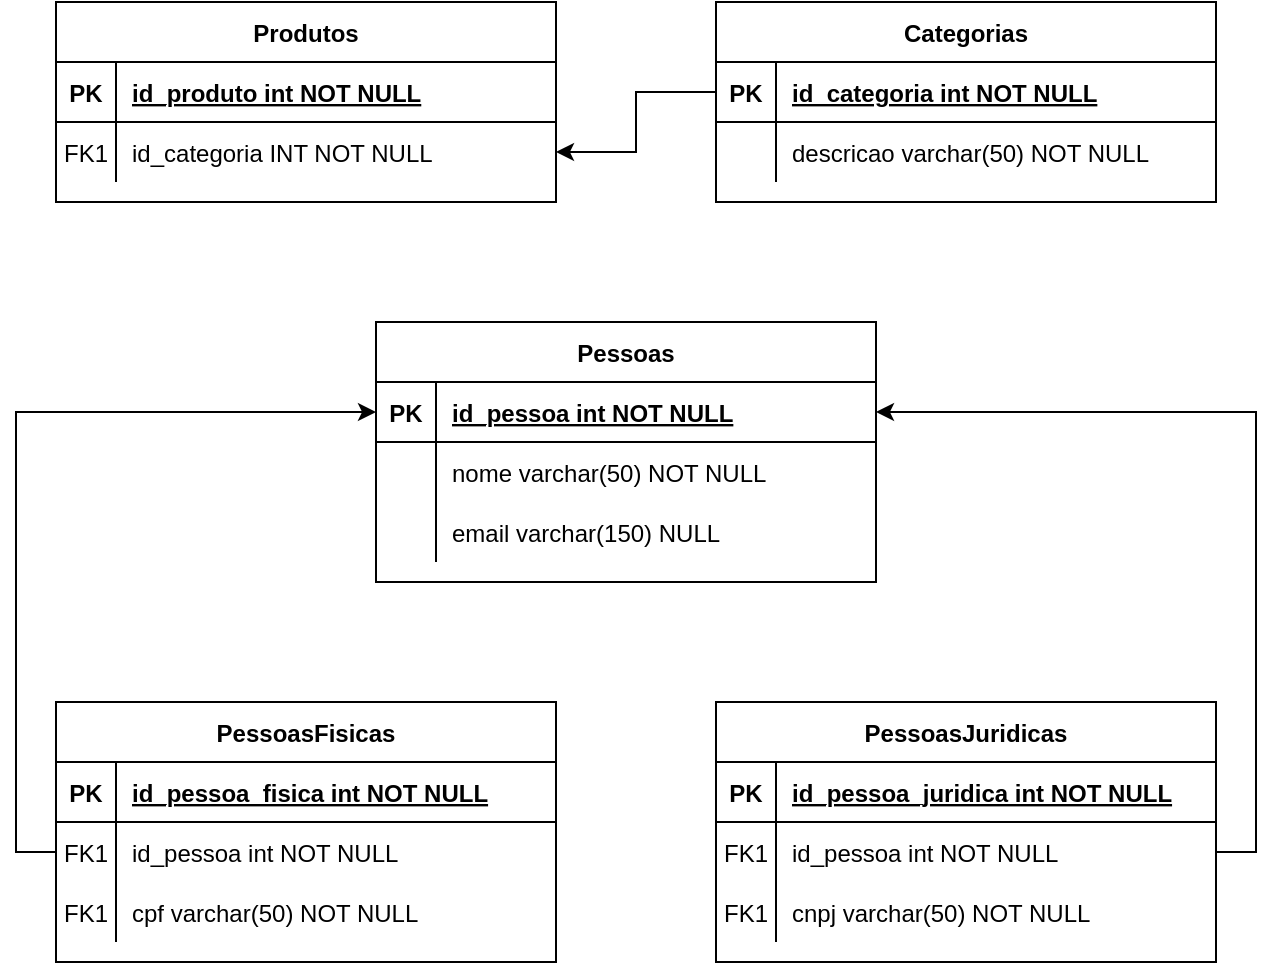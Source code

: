<mxfile version="13.7.9" type="device"><diagram id="R2lEEEUBdFMjLlhIrx00" name="Page-1"><mxGraphModel dx="768" dy="482" grid="1" gridSize="10" guides="1" tooltips="1" connect="1" arrows="1" fold="1" page="1" pageScale="1" pageWidth="850" pageHeight="1100" math="0" shadow="0" extFonts="Permanent Marker^https://fonts.googleapis.com/css?family=Permanent+Marker"><root><mxCell id="0"/><mxCell id="1" parent="0"/><mxCell id="6kqqC9r74xzRkvMFq7rY-1" value="Pessoas" style="shape=table;startSize=30;container=1;collapsible=1;childLayout=tableLayout;fixedRows=1;rowLines=0;fontStyle=1;align=center;resizeLast=1;" vertex="1" parent="1"><mxGeometry x="310" y="290" width="250" height="130" as="geometry"/></mxCell><mxCell id="6kqqC9r74xzRkvMFq7rY-2" value="" style="shape=partialRectangle;collapsible=0;dropTarget=0;pointerEvents=0;fillColor=none;points=[[0,0.5],[1,0.5]];portConstraint=eastwest;top=0;left=0;right=0;bottom=1;" vertex="1" parent="6kqqC9r74xzRkvMFq7rY-1"><mxGeometry y="30" width="250" height="30" as="geometry"/></mxCell><mxCell id="6kqqC9r74xzRkvMFq7rY-3" value="PK" style="shape=partialRectangle;overflow=hidden;connectable=0;fillColor=none;top=0;left=0;bottom=0;right=0;fontStyle=1;" vertex="1" parent="6kqqC9r74xzRkvMFq7rY-2"><mxGeometry width="30" height="30" as="geometry"/></mxCell><mxCell id="6kqqC9r74xzRkvMFq7rY-4" value="id_pessoa int NOT NULL " style="shape=partialRectangle;overflow=hidden;connectable=0;fillColor=none;top=0;left=0;bottom=0;right=0;align=left;spacingLeft=6;fontStyle=5;" vertex="1" parent="6kqqC9r74xzRkvMFq7rY-2"><mxGeometry x="30" width="220" height="30" as="geometry"/></mxCell><mxCell id="6kqqC9r74xzRkvMFq7rY-5" value="" style="shape=partialRectangle;collapsible=0;dropTarget=0;pointerEvents=0;fillColor=none;points=[[0,0.5],[1,0.5]];portConstraint=eastwest;top=0;left=0;right=0;bottom=0;" vertex="1" parent="6kqqC9r74xzRkvMFq7rY-1"><mxGeometry y="60" width="250" height="30" as="geometry"/></mxCell><mxCell id="6kqqC9r74xzRkvMFq7rY-6" value="" style="shape=partialRectangle;overflow=hidden;connectable=0;fillColor=none;top=0;left=0;bottom=0;right=0;" vertex="1" parent="6kqqC9r74xzRkvMFq7rY-5"><mxGeometry width="30" height="30" as="geometry"/></mxCell><mxCell id="6kqqC9r74xzRkvMFq7rY-7" value="nome varchar(50) NOT NULL" style="shape=partialRectangle;overflow=hidden;connectable=0;fillColor=none;top=0;left=0;bottom=0;right=0;align=left;spacingLeft=6;" vertex="1" parent="6kqqC9r74xzRkvMFq7rY-5"><mxGeometry x="30" width="220" height="30" as="geometry"/></mxCell><mxCell id="6kqqC9r74xzRkvMFq7rY-27" value="" style="shape=partialRectangle;collapsible=0;dropTarget=0;pointerEvents=0;fillColor=none;points=[[0,0.5],[1,0.5]];portConstraint=eastwest;top=0;left=0;right=0;bottom=0;" vertex="1" parent="6kqqC9r74xzRkvMFq7rY-1"><mxGeometry y="90" width="250" height="30" as="geometry"/></mxCell><mxCell id="6kqqC9r74xzRkvMFq7rY-28" value="" style="shape=partialRectangle;overflow=hidden;connectable=0;fillColor=none;top=0;left=0;bottom=0;right=0;" vertex="1" parent="6kqqC9r74xzRkvMFq7rY-27"><mxGeometry width="30" height="30" as="geometry"/></mxCell><mxCell id="6kqqC9r74xzRkvMFq7rY-29" value="email varchar(150) NULL" style="shape=partialRectangle;overflow=hidden;connectable=0;fillColor=none;top=0;left=0;bottom=0;right=0;align=left;spacingLeft=6;" vertex="1" parent="6kqqC9r74xzRkvMFq7rY-27"><mxGeometry x="30" width="220" height="30" as="geometry"/></mxCell><mxCell id="6kqqC9r74xzRkvMFq7rY-22" style="edgeStyle=orthogonalEdgeStyle;rounded=0;orthogonalLoop=1;jettySize=auto;html=1;entryX=1;entryY=0.5;entryDx=0;entryDy=0;" edge="1" parent="1" source="C-vyLk0tnHw3VtMMgP7b-3" target="C-vyLk0tnHw3VtMMgP7b-27"><mxGeometry relative="1" as="geometry"/></mxCell><mxCell id="6kqqC9r74xzRkvMFq7rY-25" style="edgeStyle=orthogonalEdgeStyle;rounded=0;orthogonalLoop=1;jettySize=auto;html=1;entryX=1;entryY=0.5;entryDx=0;entryDy=0;exitX=1;exitY=0.5;exitDx=0;exitDy=0;" edge="1" parent="1" source="6kqqC9r74xzRkvMFq7rY-12" target="6kqqC9r74xzRkvMFq7rY-2"><mxGeometry relative="1" as="geometry"/></mxCell><mxCell id="6kqqC9r74xzRkvMFq7rY-26" style="edgeStyle=orthogonalEdgeStyle;rounded=0;orthogonalLoop=1;jettySize=auto;html=1;entryX=0;entryY=0.5;entryDx=0;entryDy=0;exitX=0;exitY=0.5;exitDx=0;exitDy=0;" edge="1" parent="1" source="6kqqC9r74xzRkvMFq7rY-19" target="6kqqC9r74xzRkvMFq7rY-2"><mxGeometry relative="1" as="geometry"/></mxCell><mxCell id="C-vyLk0tnHw3VtMMgP7b-2" value="Categorias" style="shape=table;startSize=30;container=1;collapsible=1;childLayout=tableLayout;fixedRows=1;rowLines=0;fontStyle=1;align=center;resizeLast=1;" parent="1" vertex="1"><mxGeometry x="480" y="130" width="250" height="100" as="geometry"/></mxCell><mxCell id="C-vyLk0tnHw3VtMMgP7b-3" value="" style="shape=partialRectangle;collapsible=0;dropTarget=0;pointerEvents=0;fillColor=none;points=[[0,0.5],[1,0.5]];portConstraint=eastwest;top=0;left=0;right=0;bottom=1;" parent="C-vyLk0tnHw3VtMMgP7b-2" vertex="1"><mxGeometry y="30" width="250" height="30" as="geometry"/></mxCell><mxCell id="C-vyLk0tnHw3VtMMgP7b-4" value="PK" style="shape=partialRectangle;overflow=hidden;connectable=0;fillColor=none;top=0;left=0;bottom=0;right=0;fontStyle=1;" parent="C-vyLk0tnHw3VtMMgP7b-3" vertex="1"><mxGeometry width="30" height="30" as="geometry"/></mxCell><mxCell id="C-vyLk0tnHw3VtMMgP7b-5" value="id_categoria int NOT NULL " style="shape=partialRectangle;overflow=hidden;connectable=0;fillColor=none;top=0;left=0;bottom=0;right=0;align=left;spacingLeft=6;fontStyle=5;" parent="C-vyLk0tnHw3VtMMgP7b-3" vertex="1"><mxGeometry x="30" width="220" height="30" as="geometry"/></mxCell><mxCell id="C-vyLk0tnHw3VtMMgP7b-6" value="" style="shape=partialRectangle;collapsible=0;dropTarget=0;pointerEvents=0;fillColor=none;points=[[0,0.5],[1,0.5]];portConstraint=eastwest;top=0;left=0;right=0;bottom=0;" parent="C-vyLk0tnHw3VtMMgP7b-2" vertex="1"><mxGeometry y="60" width="250" height="30" as="geometry"/></mxCell><mxCell id="C-vyLk0tnHw3VtMMgP7b-7" value="" style="shape=partialRectangle;overflow=hidden;connectable=0;fillColor=none;top=0;left=0;bottom=0;right=0;" parent="C-vyLk0tnHw3VtMMgP7b-6" vertex="1"><mxGeometry width="30" height="30" as="geometry"/></mxCell><mxCell id="C-vyLk0tnHw3VtMMgP7b-8" value="descricao varchar(50) NOT NULL" style="shape=partialRectangle;overflow=hidden;connectable=0;fillColor=none;top=0;left=0;bottom=0;right=0;align=left;spacingLeft=6;" parent="C-vyLk0tnHw3VtMMgP7b-6" vertex="1"><mxGeometry x="30" width="220" height="30" as="geometry"/></mxCell><mxCell id="C-vyLk0tnHw3VtMMgP7b-23" value="Produtos" style="shape=table;startSize=30;container=1;collapsible=1;childLayout=tableLayout;fixedRows=1;rowLines=0;fontStyle=1;align=center;resizeLast=1;" parent="1" vertex="1"><mxGeometry x="150" y="130" width="250" height="100" as="geometry"/></mxCell><mxCell id="C-vyLk0tnHw3VtMMgP7b-24" value="" style="shape=partialRectangle;collapsible=0;dropTarget=0;pointerEvents=0;fillColor=none;points=[[0,0.5],[1,0.5]];portConstraint=eastwest;top=0;left=0;right=0;bottom=1;" parent="C-vyLk0tnHw3VtMMgP7b-23" vertex="1"><mxGeometry y="30" width="250" height="30" as="geometry"/></mxCell><mxCell id="C-vyLk0tnHw3VtMMgP7b-25" value="PK" style="shape=partialRectangle;overflow=hidden;connectable=0;fillColor=none;top=0;left=0;bottom=0;right=0;fontStyle=1;" parent="C-vyLk0tnHw3VtMMgP7b-24" vertex="1"><mxGeometry width="30" height="30" as="geometry"/></mxCell><mxCell id="C-vyLk0tnHw3VtMMgP7b-26" value="id_produto int NOT NULL " style="shape=partialRectangle;overflow=hidden;connectable=0;fillColor=none;top=0;left=0;bottom=0;right=0;align=left;spacingLeft=6;fontStyle=5;" parent="C-vyLk0tnHw3VtMMgP7b-24" vertex="1"><mxGeometry x="30" width="220" height="30" as="geometry"/></mxCell><mxCell id="C-vyLk0tnHw3VtMMgP7b-27" value="" style="shape=partialRectangle;collapsible=0;dropTarget=0;pointerEvents=0;fillColor=none;points=[[0,0.5],[1,0.5]];portConstraint=eastwest;top=0;left=0;right=0;bottom=0;" parent="C-vyLk0tnHw3VtMMgP7b-23" vertex="1"><mxGeometry y="60" width="250" height="30" as="geometry"/></mxCell><mxCell id="C-vyLk0tnHw3VtMMgP7b-28" value="FK1" style="shape=partialRectangle;overflow=hidden;connectable=0;fillColor=none;top=0;left=0;bottom=0;right=0;" parent="C-vyLk0tnHw3VtMMgP7b-27" vertex="1"><mxGeometry width="30" height="30" as="geometry"/></mxCell><mxCell id="C-vyLk0tnHw3VtMMgP7b-29" value="id_categoria INT NOT NULL" style="shape=partialRectangle;overflow=hidden;connectable=0;fillColor=none;top=0;left=0;bottom=0;right=0;align=left;spacingLeft=6;" parent="C-vyLk0tnHw3VtMMgP7b-27" vertex="1"><mxGeometry x="30" width="220" height="30" as="geometry"/></mxCell><mxCell id="6kqqC9r74xzRkvMFq7rY-8" value="PessoasJuridicas" style="shape=table;startSize=30;container=1;collapsible=1;childLayout=tableLayout;fixedRows=1;rowLines=0;fontStyle=1;align=center;resizeLast=1;" vertex="1" parent="1"><mxGeometry x="480" y="480" width="250" height="130" as="geometry"/></mxCell><mxCell id="6kqqC9r74xzRkvMFq7rY-9" value="" style="shape=partialRectangle;collapsible=0;dropTarget=0;pointerEvents=0;fillColor=none;points=[[0,0.5],[1,0.5]];portConstraint=eastwest;top=0;left=0;right=0;bottom=1;" vertex="1" parent="6kqqC9r74xzRkvMFq7rY-8"><mxGeometry y="30" width="250" height="30" as="geometry"/></mxCell><mxCell id="6kqqC9r74xzRkvMFq7rY-10" value="PK" style="shape=partialRectangle;overflow=hidden;connectable=0;fillColor=none;top=0;left=0;bottom=0;right=0;fontStyle=1;" vertex="1" parent="6kqqC9r74xzRkvMFq7rY-9"><mxGeometry width="30" height="30" as="geometry"/></mxCell><mxCell id="6kqqC9r74xzRkvMFq7rY-11" value="id_pessoa_juridica int NOT NULL " style="shape=partialRectangle;overflow=hidden;connectable=0;fillColor=none;top=0;left=0;bottom=0;right=0;align=left;spacingLeft=6;fontStyle=5;" vertex="1" parent="6kqqC9r74xzRkvMFq7rY-9"><mxGeometry x="30" width="220" height="30" as="geometry"/></mxCell><mxCell id="6kqqC9r74xzRkvMFq7rY-12" value="" style="shape=partialRectangle;collapsible=0;dropTarget=0;pointerEvents=0;fillColor=none;points=[[0,0.5],[1,0.5]];portConstraint=eastwest;top=0;left=0;right=0;bottom=0;" vertex="1" parent="6kqqC9r74xzRkvMFq7rY-8"><mxGeometry y="60" width="250" height="30" as="geometry"/></mxCell><mxCell id="6kqqC9r74xzRkvMFq7rY-13" value="FK1" style="shape=partialRectangle;overflow=hidden;connectable=0;fillColor=none;top=0;left=0;bottom=0;right=0;" vertex="1" parent="6kqqC9r74xzRkvMFq7rY-12"><mxGeometry width="30" height="30" as="geometry"/></mxCell><mxCell id="6kqqC9r74xzRkvMFq7rY-14" value="id_pessoa int NOT NULL" style="shape=partialRectangle;overflow=hidden;connectable=0;fillColor=none;top=0;left=0;bottom=0;right=0;align=left;spacingLeft=6;" vertex="1" parent="6kqqC9r74xzRkvMFq7rY-12"><mxGeometry x="30" width="220" height="30" as="geometry"/></mxCell><mxCell id="6kqqC9r74xzRkvMFq7rY-33" value="" style="shape=partialRectangle;collapsible=0;dropTarget=0;pointerEvents=0;fillColor=none;points=[[0,0.5],[1,0.5]];portConstraint=eastwest;top=0;left=0;right=0;bottom=0;" vertex="1" parent="6kqqC9r74xzRkvMFq7rY-8"><mxGeometry y="90" width="250" height="30" as="geometry"/></mxCell><mxCell id="6kqqC9r74xzRkvMFq7rY-34" value="FK1" style="shape=partialRectangle;overflow=hidden;connectable=0;fillColor=none;top=0;left=0;bottom=0;right=0;" vertex="1" parent="6kqqC9r74xzRkvMFq7rY-33"><mxGeometry width="30" height="30" as="geometry"/></mxCell><mxCell id="6kqqC9r74xzRkvMFq7rY-35" value="cnpj varchar(50) NOT NULL" style="shape=partialRectangle;overflow=hidden;connectable=0;fillColor=none;top=0;left=0;bottom=0;right=0;align=left;spacingLeft=6;" vertex="1" parent="6kqqC9r74xzRkvMFq7rY-33"><mxGeometry x="30" width="220" height="30" as="geometry"/></mxCell><mxCell id="6kqqC9r74xzRkvMFq7rY-15" value="PessoasFisicas" style="shape=table;startSize=30;container=1;collapsible=1;childLayout=tableLayout;fixedRows=1;rowLines=0;fontStyle=1;align=center;resizeLast=1;" vertex="1" parent="1"><mxGeometry x="150" y="480" width="250" height="130" as="geometry"/></mxCell><mxCell id="6kqqC9r74xzRkvMFq7rY-16" value="" style="shape=partialRectangle;collapsible=0;dropTarget=0;pointerEvents=0;fillColor=none;points=[[0,0.5],[1,0.5]];portConstraint=eastwest;top=0;left=0;right=0;bottom=1;" vertex="1" parent="6kqqC9r74xzRkvMFq7rY-15"><mxGeometry y="30" width="250" height="30" as="geometry"/></mxCell><mxCell id="6kqqC9r74xzRkvMFq7rY-17" value="PK" style="shape=partialRectangle;overflow=hidden;connectable=0;fillColor=none;top=0;left=0;bottom=0;right=0;fontStyle=1;" vertex="1" parent="6kqqC9r74xzRkvMFq7rY-16"><mxGeometry width="30" height="30" as="geometry"/></mxCell><mxCell id="6kqqC9r74xzRkvMFq7rY-18" value="id_pessoa_fisica int NOT NULL " style="shape=partialRectangle;overflow=hidden;connectable=0;fillColor=none;top=0;left=0;bottom=0;right=0;align=left;spacingLeft=6;fontStyle=5;" vertex="1" parent="6kqqC9r74xzRkvMFq7rY-16"><mxGeometry x="30" width="220" height="30" as="geometry"/></mxCell><mxCell id="6kqqC9r74xzRkvMFq7rY-19" value="" style="shape=partialRectangle;collapsible=0;dropTarget=0;pointerEvents=0;fillColor=none;points=[[0,0.5],[1,0.5]];portConstraint=eastwest;top=0;left=0;right=0;bottom=0;" vertex="1" parent="6kqqC9r74xzRkvMFq7rY-15"><mxGeometry y="60" width="250" height="30" as="geometry"/></mxCell><mxCell id="6kqqC9r74xzRkvMFq7rY-20" value="FK1" style="shape=partialRectangle;overflow=hidden;connectable=0;fillColor=none;top=0;left=0;bottom=0;right=0;" vertex="1" parent="6kqqC9r74xzRkvMFq7rY-19"><mxGeometry width="30" height="30" as="geometry"/></mxCell><mxCell id="6kqqC9r74xzRkvMFq7rY-21" value="id_pessoa int NOT NULL" style="shape=partialRectangle;overflow=hidden;connectable=0;fillColor=none;top=0;left=0;bottom=0;right=0;align=left;spacingLeft=6;" vertex="1" parent="6kqqC9r74xzRkvMFq7rY-19"><mxGeometry x="30" width="220" height="30" as="geometry"/></mxCell><mxCell id="6kqqC9r74xzRkvMFq7rY-30" value="" style="shape=partialRectangle;collapsible=0;dropTarget=0;pointerEvents=0;fillColor=none;points=[[0,0.5],[1,0.5]];portConstraint=eastwest;top=0;left=0;right=0;bottom=0;" vertex="1" parent="6kqqC9r74xzRkvMFq7rY-15"><mxGeometry y="90" width="250" height="30" as="geometry"/></mxCell><mxCell id="6kqqC9r74xzRkvMFq7rY-31" value="FK1" style="shape=partialRectangle;overflow=hidden;connectable=0;fillColor=none;top=0;left=0;bottom=0;right=0;" vertex="1" parent="6kqqC9r74xzRkvMFq7rY-30"><mxGeometry width="30" height="30" as="geometry"/></mxCell><mxCell id="6kqqC9r74xzRkvMFq7rY-32" value="cpf varchar(50) NOT NULL" style="shape=partialRectangle;overflow=hidden;connectable=0;fillColor=none;top=0;left=0;bottom=0;right=0;align=left;spacingLeft=6;" vertex="1" parent="6kqqC9r74xzRkvMFq7rY-30"><mxGeometry x="30" width="220" height="30" as="geometry"/></mxCell></root></mxGraphModel></diagram></mxfile>